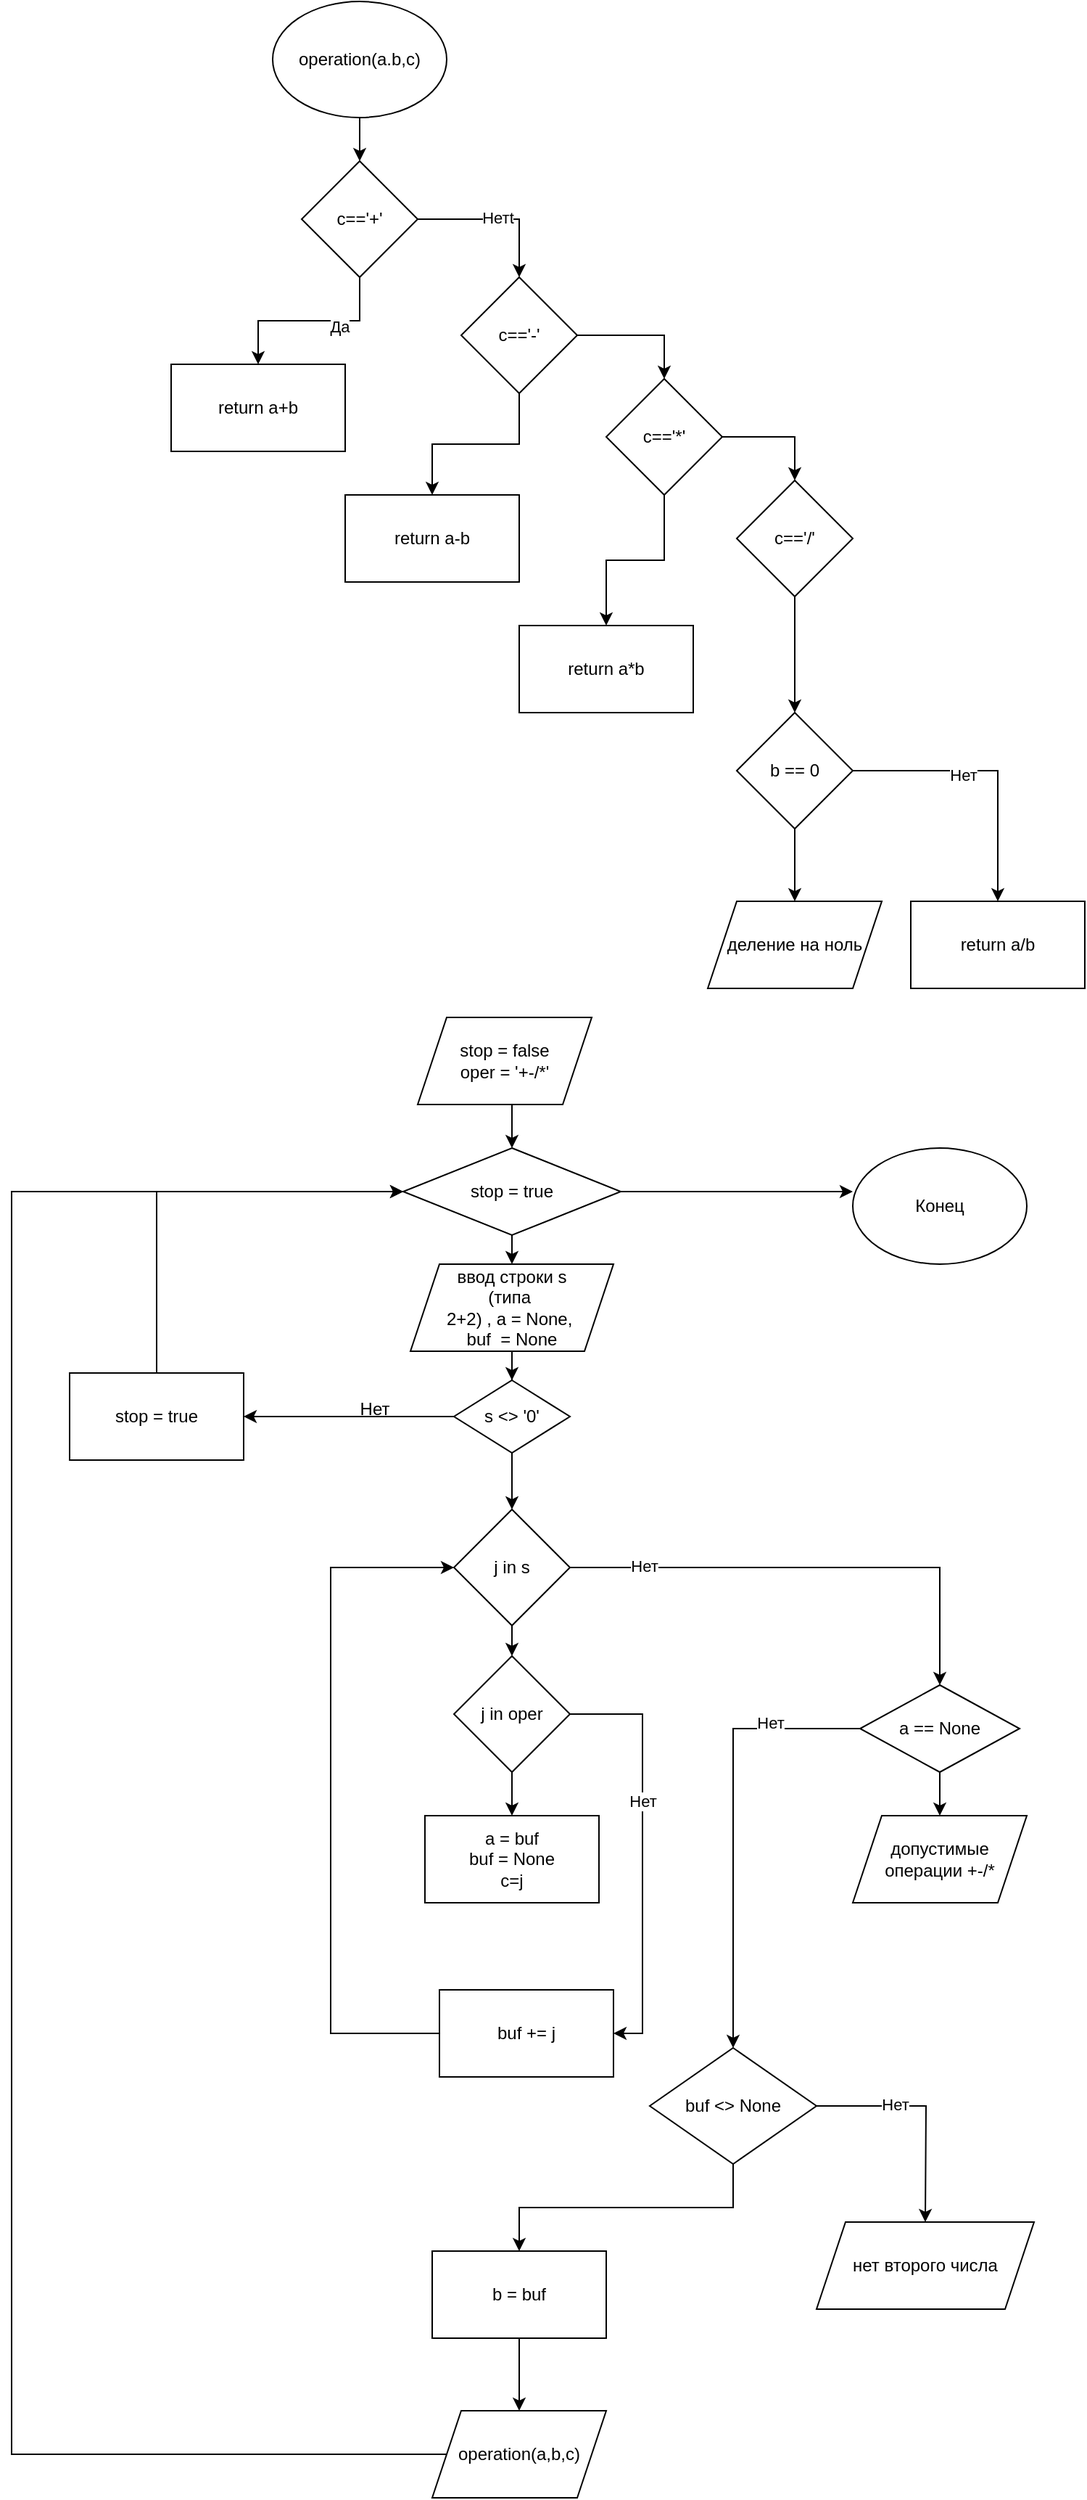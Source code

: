 <mxfile version="13.7.7" type="github" pages="3">
  <diagram id="QiUV2goRBN8TWBWsk0Rf" name="les2_task1">
    <mxGraphModel dx="1238" dy="551" grid="1" gridSize="10" guides="1" tooltips="1" connect="1" arrows="1" fold="1" page="1" pageScale="1" pageWidth="827" pageHeight="1169" math="0" shadow="0">
      <root>
        <mxCell id="0" />
        <mxCell id="1" parent="0" />
        <mxCell id="7AR-TBD1_FxG_yaQ8DCq-29" style="edgeStyle=orthogonalEdgeStyle;rounded=0;orthogonalLoop=1;jettySize=auto;html=1;exitX=0.5;exitY=1;exitDx=0;exitDy=0;entryX=0.5;entryY=0;entryDx=0;entryDy=0;" edge="1" parent="1" source="7AR-TBD1_FxG_yaQ8DCq-2" target="7AR-TBD1_FxG_yaQ8DCq-3">
          <mxGeometry relative="1" as="geometry" />
        </mxCell>
        <mxCell id="7AR-TBD1_FxG_yaQ8DCq-2" value="operation(a.b,c)" style="ellipse;whiteSpace=wrap;html=1;" vertex="1" parent="1">
          <mxGeometry x="210" y="50" width="120" height="80" as="geometry" />
        </mxCell>
        <mxCell id="7AR-TBD1_FxG_yaQ8DCq-12" style="edgeStyle=orthogonalEdgeStyle;rounded=0;orthogonalLoop=1;jettySize=auto;html=1;exitX=1;exitY=0.5;exitDx=0;exitDy=0;entryX=0.5;entryY=0;entryDx=0;entryDy=0;" edge="1" parent="1" source="7AR-TBD1_FxG_yaQ8DCq-3" target="7AR-TBD1_FxG_yaQ8DCq-4">
          <mxGeometry relative="1" as="geometry" />
        </mxCell>
        <mxCell id="7AR-TBD1_FxG_yaQ8DCq-13" value="Нетt" style="edgeLabel;html=1;align=center;verticalAlign=middle;resizable=0;points=[];" vertex="1" connectable="0" parent="7AR-TBD1_FxG_yaQ8DCq-12">
          <mxGeometry x="-0.007" y="1" relative="1" as="geometry">
            <mxPoint as="offset" />
          </mxGeometry>
        </mxCell>
        <mxCell id="7AR-TBD1_FxG_yaQ8DCq-14" style="edgeStyle=orthogonalEdgeStyle;rounded=0;orthogonalLoop=1;jettySize=auto;html=1;exitX=0.5;exitY=1;exitDx=0;exitDy=0;entryX=0.5;entryY=0;entryDx=0;entryDy=0;" edge="1" parent="1" source="7AR-TBD1_FxG_yaQ8DCq-3" target="7AR-TBD1_FxG_yaQ8DCq-8">
          <mxGeometry relative="1" as="geometry" />
        </mxCell>
        <mxCell id="7AR-TBD1_FxG_yaQ8DCq-37" value="Да" style="edgeLabel;html=1;align=center;verticalAlign=middle;resizable=0;points=[];" vertex="1" connectable="0" parent="7AR-TBD1_FxG_yaQ8DCq-14">
          <mxGeometry x="-0.538" y="-15" relative="1" as="geometry">
            <mxPoint x="-14" y="19" as="offset" />
          </mxGeometry>
        </mxCell>
        <mxCell id="7AR-TBD1_FxG_yaQ8DCq-3" value="c==&#39;+&#39;" style="rhombus;whiteSpace=wrap;html=1;" vertex="1" parent="1">
          <mxGeometry x="230" y="160" width="80" height="80" as="geometry" />
        </mxCell>
        <mxCell id="7AR-TBD1_FxG_yaQ8DCq-16" style="edgeStyle=orthogonalEdgeStyle;rounded=0;orthogonalLoop=1;jettySize=auto;html=1;exitX=0.5;exitY=1;exitDx=0;exitDy=0;" edge="1" parent="1" source="7AR-TBD1_FxG_yaQ8DCq-4" target="7AR-TBD1_FxG_yaQ8DCq-9">
          <mxGeometry relative="1" as="geometry" />
        </mxCell>
        <mxCell id="7AR-TBD1_FxG_yaQ8DCq-17" style="edgeStyle=orthogonalEdgeStyle;rounded=0;orthogonalLoop=1;jettySize=auto;html=1;exitX=1;exitY=0.5;exitDx=0;exitDy=0;entryX=0.5;entryY=0;entryDx=0;entryDy=0;" edge="1" parent="1" source="7AR-TBD1_FxG_yaQ8DCq-4" target="7AR-TBD1_FxG_yaQ8DCq-5">
          <mxGeometry relative="1" as="geometry" />
        </mxCell>
        <mxCell id="7AR-TBD1_FxG_yaQ8DCq-4" value="c==&#39;-&#39;" style="rhombus;whiteSpace=wrap;html=1;" vertex="1" parent="1">
          <mxGeometry x="340" y="240" width="80" height="80" as="geometry" />
        </mxCell>
        <mxCell id="7AR-TBD1_FxG_yaQ8DCq-18" style="edgeStyle=orthogonalEdgeStyle;rounded=0;orthogonalLoop=1;jettySize=auto;html=1;exitX=0.5;exitY=1;exitDx=0;exitDy=0;" edge="1" parent="1" source="7AR-TBD1_FxG_yaQ8DCq-5" target="7AR-TBD1_FxG_yaQ8DCq-10">
          <mxGeometry relative="1" as="geometry" />
        </mxCell>
        <mxCell id="7AR-TBD1_FxG_yaQ8DCq-19" style="edgeStyle=orthogonalEdgeStyle;rounded=0;orthogonalLoop=1;jettySize=auto;html=1;exitX=1;exitY=0.5;exitDx=0;exitDy=0;entryX=0.5;entryY=0;entryDx=0;entryDy=0;" edge="1" parent="1" source="7AR-TBD1_FxG_yaQ8DCq-5" target="7AR-TBD1_FxG_yaQ8DCq-6">
          <mxGeometry relative="1" as="geometry" />
        </mxCell>
        <mxCell id="7AR-TBD1_FxG_yaQ8DCq-5" value="c==&#39;*&#39;" style="rhombus;whiteSpace=wrap;html=1;" vertex="1" parent="1">
          <mxGeometry x="440" y="310" width="80" height="80" as="geometry" />
        </mxCell>
        <mxCell id="7AR-TBD1_FxG_yaQ8DCq-25" style="edgeStyle=orthogonalEdgeStyle;rounded=0;orthogonalLoop=1;jettySize=auto;html=1;exitX=0.5;exitY=1;exitDx=0;exitDy=0;entryX=0.5;entryY=0;entryDx=0;entryDy=0;" edge="1" parent="1" source="7AR-TBD1_FxG_yaQ8DCq-6" target="7AR-TBD1_FxG_yaQ8DCq-7">
          <mxGeometry relative="1" as="geometry" />
        </mxCell>
        <mxCell id="7AR-TBD1_FxG_yaQ8DCq-6" value="c==&#39;/&#39;" style="rhombus;whiteSpace=wrap;html=1;" vertex="1" parent="1">
          <mxGeometry x="530" y="380" width="80" height="80" as="geometry" />
        </mxCell>
        <mxCell id="7AR-TBD1_FxG_yaQ8DCq-34" style="edgeStyle=orthogonalEdgeStyle;rounded=0;orthogonalLoop=1;jettySize=auto;html=1;exitX=1;exitY=0.5;exitDx=0;exitDy=0;" edge="1" parent="1" source="7AR-TBD1_FxG_yaQ8DCq-7" target="7AR-TBD1_FxG_yaQ8DCq-11">
          <mxGeometry relative="1" as="geometry" />
        </mxCell>
        <mxCell id="7AR-TBD1_FxG_yaQ8DCq-36" value="Нет" style="edgeLabel;html=1;align=center;verticalAlign=middle;resizable=0;points=[];" vertex="1" connectable="0" parent="7AR-TBD1_FxG_yaQ8DCq-34">
          <mxGeometry x="-0.204" y="-3" relative="1" as="geometry">
            <mxPoint as="offset" />
          </mxGeometry>
        </mxCell>
        <mxCell id="7AR-TBD1_FxG_yaQ8DCq-35" style="edgeStyle=orthogonalEdgeStyle;rounded=0;orthogonalLoop=1;jettySize=auto;html=1;exitX=0.5;exitY=1;exitDx=0;exitDy=0;" edge="1" parent="1" source="7AR-TBD1_FxG_yaQ8DCq-7" target="7AR-TBD1_FxG_yaQ8DCq-15">
          <mxGeometry relative="1" as="geometry" />
        </mxCell>
        <mxCell id="7AR-TBD1_FxG_yaQ8DCq-7" value="b == 0" style="rhombus;whiteSpace=wrap;html=1;" vertex="1" parent="1">
          <mxGeometry x="530" y="540" width="80" height="80" as="geometry" />
        </mxCell>
        <mxCell id="7AR-TBD1_FxG_yaQ8DCq-8" value="return a+b" style="rounded=0;whiteSpace=wrap;html=1;" vertex="1" parent="1">
          <mxGeometry x="140" y="300" width="120" height="60" as="geometry" />
        </mxCell>
        <mxCell id="7AR-TBD1_FxG_yaQ8DCq-9" value="&lt;span&gt;return a-b&lt;/span&gt;" style="rounded=0;whiteSpace=wrap;html=1;" vertex="1" parent="1">
          <mxGeometry x="260" y="390" width="120" height="60" as="geometry" />
        </mxCell>
        <mxCell id="7AR-TBD1_FxG_yaQ8DCq-10" value="&lt;span&gt;return a*b&lt;/span&gt;" style="rounded=0;whiteSpace=wrap;html=1;" vertex="1" parent="1">
          <mxGeometry x="380" y="480" width="120" height="60" as="geometry" />
        </mxCell>
        <mxCell id="7AR-TBD1_FxG_yaQ8DCq-11" value="&lt;span&gt;return a/b&lt;/span&gt;" style="rounded=0;whiteSpace=wrap;html=1;" vertex="1" parent="1">
          <mxGeometry x="650" y="670" width="120" height="60" as="geometry" />
        </mxCell>
        <mxCell id="7AR-TBD1_FxG_yaQ8DCq-15" value="деление на ноль" style="shape=parallelogram;perimeter=parallelogramPerimeter;whiteSpace=wrap;html=1;fixedSize=1;" vertex="1" parent="1">
          <mxGeometry x="510" y="670" width="120" height="60" as="geometry" />
        </mxCell>
        <mxCell id="7AR-TBD1_FxG_yaQ8DCq-57" style="edgeStyle=orthogonalEdgeStyle;rounded=0;orthogonalLoop=1;jettySize=auto;html=1;exitX=0.5;exitY=1;exitDx=0;exitDy=0;entryX=0.5;entryY=0;entryDx=0;entryDy=0;" edge="1" parent="1" source="7AR-TBD1_FxG_yaQ8DCq-38" target="7AR-TBD1_FxG_yaQ8DCq-41">
          <mxGeometry relative="1" as="geometry" />
        </mxCell>
        <mxCell id="7AR-TBD1_FxG_yaQ8DCq-64" style="edgeStyle=orthogonalEdgeStyle;rounded=0;orthogonalLoop=1;jettySize=auto;html=1;exitX=1;exitY=0.5;exitDx=0;exitDy=0;" edge="1" parent="1" source="7AR-TBD1_FxG_yaQ8DCq-38">
          <mxGeometry relative="1" as="geometry">
            <mxPoint x="610" y="870" as="targetPoint" />
          </mxGeometry>
        </mxCell>
        <mxCell id="7AR-TBD1_FxG_yaQ8DCq-38" value="stop = true" style="rhombus;whiteSpace=wrap;html=1;" vertex="1" parent="1">
          <mxGeometry x="300" y="840" width="150" height="60" as="geometry" />
        </mxCell>
        <mxCell id="7AR-TBD1_FxG_yaQ8DCq-51" style="edgeStyle=orthogonalEdgeStyle;rounded=0;orthogonalLoop=1;jettySize=auto;html=1;exitX=0.5;exitY=1;exitDx=0;exitDy=0;entryX=0.5;entryY=0;entryDx=0;entryDy=0;" edge="1" parent="1" source="7AR-TBD1_FxG_yaQ8DCq-39" target="7AR-TBD1_FxG_yaQ8DCq-38">
          <mxGeometry relative="1" as="geometry" />
        </mxCell>
        <mxCell id="7AR-TBD1_FxG_yaQ8DCq-39" value="stop = false&lt;br&gt;oper = &#39;+-/*&#39;" style="shape=parallelogram;perimeter=parallelogramPerimeter;whiteSpace=wrap;html=1;fixedSize=1;" vertex="1" parent="1">
          <mxGeometry x="310" y="750" width="120" height="60" as="geometry" />
        </mxCell>
        <mxCell id="7AR-TBD1_FxG_yaQ8DCq-46" style="edgeStyle=orthogonalEdgeStyle;rounded=0;orthogonalLoop=1;jettySize=auto;html=1;exitX=0.5;exitY=1;exitDx=0;exitDy=0;entryX=0.5;entryY=0;entryDx=0;entryDy=0;" edge="1" parent="1" source="7AR-TBD1_FxG_yaQ8DCq-40" target="7AR-TBD1_FxG_yaQ8DCq-42">
          <mxGeometry relative="1" as="geometry" />
        </mxCell>
        <mxCell id="7AR-TBD1_FxG_yaQ8DCq-72" style="edgeStyle=orthogonalEdgeStyle;rounded=0;orthogonalLoop=1;jettySize=auto;html=1;exitX=1;exitY=0.5;exitDx=0;exitDy=0;entryX=0.5;entryY=0;entryDx=0;entryDy=0;" edge="1" parent="1" source="7AR-TBD1_FxG_yaQ8DCq-40" target="7AR-TBD1_FxG_yaQ8DCq-82">
          <mxGeometry relative="1" as="geometry">
            <mxPoint x="550" y="1450" as="targetPoint" />
            <Array as="points">
              <mxPoint x="670" y="1129" />
            </Array>
          </mxGeometry>
        </mxCell>
        <mxCell id="7AR-TBD1_FxG_yaQ8DCq-73" value="Нет" style="edgeLabel;html=1;align=center;verticalAlign=middle;resizable=0;points=[];" vertex="1" connectable="0" parent="7AR-TBD1_FxG_yaQ8DCq-72">
          <mxGeometry x="-0.7" y="1" relative="1" as="geometry">
            <mxPoint as="offset" />
          </mxGeometry>
        </mxCell>
        <mxCell id="7AR-TBD1_FxG_yaQ8DCq-40" value="j in s" style="rhombus;whiteSpace=wrap;html=1;" vertex="1" parent="1">
          <mxGeometry x="335" y="1089" width="80" height="80" as="geometry" />
        </mxCell>
        <mxCell id="7AR-TBD1_FxG_yaQ8DCq-55" style="edgeStyle=orthogonalEdgeStyle;rounded=0;orthogonalLoop=1;jettySize=auto;html=1;exitX=0.5;exitY=1;exitDx=0;exitDy=0;" edge="1" parent="1" source="7AR-TBD1_FxG_yaQ8DCq-41" target="7AR-TBD1_FxG_yaQ8DCq-53">
          <mxGeometry relative="1" as="geometry" />
        </mxCell>
        <mxCell id="7AR-TBD1_FxG_yaQ8DCq-41" value="ввод строки s &lt;br&gt;(типа&amp;nbsp;&lt;br&gt;2+2) , a = None,&amp;nbsp;&lt;br&gt;buf&amp;nbsp; = None" style="shape=parallelogram;perimeter=parallelogramPerimeter;whiteSpace=wrap;html=1;fixedSize=1;" vertex="1" parent="1">
          <mxGeometry x="305" y="920" width="140" height="60" as="geometry" />
        </mxCell>
        <mxCell id="7AR-TBD1_FxG_yaQ8DCq-45" style="edgeStyle=orthogonalEdgeStyle;rounded=0;orthogonalLoop=1;jettySize=auto;html=1;exitX=0.5;exitY=1;exitDx=0;exitDy=0;" edge="1" parent="1" source="7AR-TBD1_FxG_yaQ8DCq-42" target="7AR-TBD1_FxG_yaQ8DCq-43">
          <mxGeometry relative="1" as="geometry" />
        </mxCell>
        <mxCell id="7AR-TBD1_FxG_yaQ8DCq-47" style="edgeStyle=orthogonalEdgeStyle;rounded=0;orthogonalLoop=1;jettySize=auto;html=1;exitX=1;exitY=0.5;exitDx=0;exitDy=0;entryX=1;entryY=0.5;entryDx=0;entryDy=0;" edge="1" parent="1" source="7AR-TBD1_FxG_yaQ8DCq-42" target="7AR-TBD1_FxG_yaQ8DCq-44">
          <mxGeometry relative="1" as="geometry" />
        </mxCell>
        <mxCell id="7AR-TBD1_FxG_yaQ8DCq-49" value="Нет" style="edgeLabel;html=1;align=center;verticalAlign=middle;resizable=0;points=[];" vertex="1" connectable="0" parent="7AR-TBD1_FxG_yaQ8DCq-47">
          <mxGeometry x="-0.245" relative="1" as="geometry">
            <mxPoint as="offset" />
          </mxGeometry>
        </mxCell>
        <mxCell id="7AR-TBD1_FxG_yaQ8DCq-42" value="j in oper" style="rhombus;whiteSpace=wrap;html=1;" vertex="1" parent="1">
          <mxGeometry x="335" y="1190" width="80" height="80" as="geometry" />
        </mxCell>
        <mxCell id="7AR-TBD1_FxG_yaQ8DCq-43" value="a = buf&lt;br&gt;buf = None&lt;br&gt;c=j&lt;br&gt;" style="rounded=0;whiteSpace=wrap;html=1;" vertex="1" parent="1">
          <mxGeometry x="315" y="1300" width="120" height="60" as="geometry" />
        </mxCell>
        <mxCell id="7AR-TBD1_FxG_yaQ8DCq-71" style="edgeStyle=orthogonalEdgeStyle;rounded=0;orthogonalLoop=1;jettySize=auto;html=1;exitX=0;exitY=0.5;exitDx=0;exitDy=0;entryX=0;entryY=0.5;entryDx=0;entryDy=0;" edge="1" parent="1" source="7AR-TBD1_FxG_yaQ8DCq-44" target="7AR-TBD1_FxG_yaQ8DCq-40">
          <mxGeometry relative="1" as="geometry">
            <Array as="points">
              <mxPoint x="250" y="1450" />
              <mxPoint x="250" y="1129" />
            </Array>
          </mxGeometry>
        </mxCell>
        <mxCell id="7AR-TBD1_FxG_yaQ8DCq-44" value="buf += j" style="rounded=0;whiteSpace=wrap;html=1;" vertex="1" parent="1">
          <mxGeometry x="325" y="1420" width="120" height="60" as="geometry" />
        </mxCell>
        <mxCell id="7AR-TBD1_FxG_yaQ8DCq-52" style="edgeStyle=orthogonalEdgeStyle;rounded=0;orthogonalLoop=1;jettySize=auto;html=1;exitX=0.5;exitY=1;exitDx=0;exitDy=0;" edge="1" parent="1" source="7AR-TBD1_FxG_yaQ8DCq-38" target="7AR-TBD1_FxG_yaQ8DCq-38">
          <mxGeometry relative="1" as="geometry" />
        </mxCell>
        <mxCell id="7AR-TBD1_FxG_yaQ8DCq-58" value="" style="edgeStyle=orthogonalEdgeStyle;rounded=0;orthogonalLoop=1;jettySize=auto;html=1;" edge="1" parent="1" source="7AR-TBD1_FxG_yaQ8DCq-53" target="7AR-TBD1_FxG_yaQ8DCq-40">
          <mxGeometry relative="1" as="geometry" />
        </mxCell>
        <mxCell id="7AR-TBD1_FxG_yaQ8DCq-62" style="edgeStyle=orthogonalEdgeStyle;rounded=0;orthogonalLoop=1;jettySize=auto;html=1;exitX=0;exitY=0.5;exitDx=0;exitDy=0;" edge="1" parent="1" source="7AR-TBD1_FxG_yaQ8DCq-53" target="7AR-TBD1_FxG_yaQ8DCq-59">
          <mxGeometry relative="1" as="geometry" />
        </mxCell>
        <mxCell id="7AR-TBD1_FxG_yaQ8DCq-53" value="s &amp;lt;&amp;gt; &#39;0&#39;" style="rhombus;whiteSpace=wrap;html=1;" vertex="1" parent="1">
          <mxGeometry x="335" y="1000" width="80" height="50" as="geometry" />
        </mxCell>
        <mxCell id="7AR-TBD1_FxG_yaQ8DCq-61" style="edgeStyle=orthogonalEdgeStyle;rounded=0;orthogonalLoop=1;jettySize=auto;html=1;exitX=0.5;exitY=0;exitDx=0;exitDy=0;entryX=0;entryY=0.5;entryDx=0;entryDy=0;" edge="1" parent="1" source="7AR-TBD1_FxG_yaQ8DCq-59" target="7AR-TBD1_FxG_yaQ8DCq-38">
          <mxGeometry relative="1" as="geometry" />
        </mxCell>
        <mxCell id="7AR-TBD1_FxG_yaQ8DCq-59" value="stop = true" style="rounded=0;whiteSpace=wrap;html=1;" vertex="1" parent="1">
          <mxGeometry x="70" y="995" width="120" height="60" as="geometry" />
        </mxCell>
        <mxCell id="7AR-TBD1_FxG_yaQ8DCq-63" value="Нет" style="text;html=1;align=center;verticalAlign=middle;resizable=0;points=[];autosize=1;" vertex="1" parent="1">
          <mxGeometry x="260" y="1010" width="40" height="20" as="geometry" />
        </mxCell>
        <mxCell id="7AR-TBD1_FxG_yaQ8DCq-65" value="Конец" style="ellipse;whiteSpace=wrap;html=1;" vertex="1" parent="1">
          <mxGeometry x="610" y="840" width="120" height="80" as="geometry" />
        </mxCell>
        <mxCell id="7AR-TBD1_FxG_yaQ8DCq-74" style="edgeStyle=orthogonalEdgeStyle;rounded=0;orthogonalLoop=1;jettySize=auto;html=1;exitX=0.5;exitY=1;exitDx=0;exitDy=0;entryX=0.5;entryY=0;entryDx=0;entryDy=0;" edge="1" parent="1" source="7AR-TBD1_FxG_yaQ8DCq-66" target="7AR-TBD1_FxG_yaQ8DCq-67">
          <mxGeometry relative="1" as="geometry" />
        </mxCell>
        <mxCell id="7AR-TBD1_FxG_yaQ8DCq-75" style="edgeStyle=orthogonalEdgeStyle;rounded=0;orthogonalLoop=1;jettySize=auto;html=1;" edge="1" parent="1" source="7AR-TBD1_FxG_yaQ8DCq-66">
          <mxGeometry relative="1" as="geometry">
            <mxPoint x="660" y="1580" as="targetPoint" />
          </mxGeometry>
        </mxCell>
        <mxCell id="7AR-TBD1_FxG_yaQ8DCq-76" value="Нет" style="edgeLabel;html=1;align=center;verticalAlign=middle;resizable=0;points=[];" vertex="1" connectable="0" parent="7AR-TBD1_FxG_yaQ8DCq-75">
          <mxGeometry x="-0.308" y="1" relative="1" as="geometry">
            <mxPoint as="offset" />
          </mxGeometry>
        </mxCell>
        <mxCell id="7AR-TBD1_FxG_yaQ8DCq-66" value="buf &amp;lt;&amp;gt; None" style="rhombus;whiteSpace=wrap;html=1;" vertex="1" parent="1">
          <mxGeometry x="470" y="1460" width="115" height="80" as="geometry" />
        </mxCell>
        <mxCell id="7AR-TBD1_FxG_yaQ8DCq-78" style="edgeStyle=orthogonalEdgeStyle;rounded=0;orthogonalLoop=1;jettySize=auto;html=1;exitX=0.5;exitY=1;exitDx=0;exitDy=0;entryX=0.5;entryY=0;entryDx=0;entryDy=0;" edge="1" parent="1" source="7AR-TBD1_FxG_yaQ8DCq-67">
          <mxGeometry relative="1" as="geometry">
            <mxPoint x="380" y="1710" as="targetPoint" />
          </mxGeometry>
        </mxCell>
        <mxCell id="7AR-TBD1_FxG_yaQ8DCq-67" value="b = buf" style="rounded=0;whiteSpace=wrap;html=1;" vertex="1" parent="1">
          <mxGeometry x="320" y="1600" width="120" height="60" as="geometry" />
        </mxCell>
        <mxCell id="7AR-TBD1_FxG_yaQ8DCq-68" value="нет второго числа" style="shape=parallelogram;perimeter=parallelogramPerimeter;whiteSpace=wrap;html=1;fixedSize=1;" vertex="1" parent="1">
          <mxGeometry x="585" y="1580" width="150" height="60" as="geometry" />
        </mxCell>
        <mxCell id="7AR-TBD1_FxG_yaQ8DCq-80" style="edgeStyle=orthogonalEdgeStyle;rounded=0;orthogonalLoop=1;jettySize=auto;html=1;entryX=0;entryY=0.5;entryDx=0;entryDy=0;" edge="1" parent="1" source="7AR-TBD1_FxG_yaQ8DCq-79" target="7AR-TBD1_FxG_yaQ8DCq-38">
          <mxGeometry relative="1" as="geometry">
            <Array as="points">
              <mxPoint x="30" y="1740" />
              <mxPoint x="30" y="870" />
            </Array>
          </mxGeometry>
        </mxCell>
        <mxCell id="7AR-TBD1_FxG_yaQ8DCq-79" value="&lt;span&gt;operation(a,b,c)&lt;/span&gt;" style="shape=parallelogram;perimeter=parallelogramPerimeter;whiteSpace=wrap;html=1;fixedSize=1;" vertex="1" parent="1">
          <mxGeometry x="320" y="1710" width="120" height="60" as="geometry" />
        </mxCell>
        <mxCell id="7AR-TBD1_FxG_yaQ8DCq-81" value="допустимые операции +-/*" style="shape=parallelogram;perimeter=parallelogramPerimeter;whiteSpace=wrap;html=1;fixedSize=1;" vertex="1" parent="1">
          <mxGeometry x="610" y="1300" width="120" height="60" as="geometry" />
        </mxCell>
        <mxCell id="7AR-TBD1_FxG_yaQ8DCq-83" style="edgeStyle=orthogonalEdgeStyle;rounded=0;orthogonalLoop=1;jettySize=auto;html=1;entryX=0.5;entryY=0;entryDx=0;entryDy=0;" edge="1" parent="1" source="7AR-TBD1_FxG_yaQ8DCq-82" target="7AR-TBD1_FxG_yaQ8DCq-81">
          <mxGeometry relative="1" as="geometry" />
        </mxCell>
        <mxCell id="7AR-TBD1_FxG_yaQ8DCq-84" style="edgeStyle=orthogonalEdgeStyle;rounded=0;orthogonalLoop=1;jettySize=auto;html=1;exitX=0;exitY=0.5;exitDx=0;exitDy=0;" edge="1" parent="1" source="7AR-TBD1_FxG_yaQ8DCq-82" target="7AR-TBD1_FxG_yaQ8DCq-66">
          <mxGeometry relative="1" as="geometry" />
        </mxCell>
        <mxCell id="7AR-TBD1_FxG_yaQ8DCq-85" value="Нет" style="edgeLabel;html=1;align=center;verticalAlign=middle;resizable=0;points=[];" vertex="1" connectable="0" parent="7AR-TBD1_FxG_yaQ8DCq-84">
          <mxGeometry x="-0.593" y="-4" relative="1" as="geometry">
            <mxPoint as="offset" />
          </mxGeometry>
        </mxCell>
        <mxCell id="7AR-TBD1_FxG_yaQ8DCq-82" value="a == None" style="rhombus;whiteSpace=wrap;html=1;" vertex="1" parent="1">
          <mxGeometry x="615" y="1210" width="110" height="60" as="geometry" />
        </mxCell>
      </root>
    </mxGraphModel>
  </diagram>
  <diagram id="kmqkcKCI5eaoJTCJEIuf" name="les2_task2">
    <mxGraphModel dx="1238" dy="551" grid="1" gridSize="10" guides="1" tooltips="1" connect="1" arrows="1" fold="1" page="1" pageScale="1" pageWidth="827" pageHeight="1169" math="0" shadow="0">
      <root>
        <mxCell id="uRmntUA11VtbtNWtdJnD-0" />
        <mxCell id="uRmntUA11VtbtNWtdJnD-1" parent="uRmntUA11VtbtNWtdJnD-0" />
        <mxCell id="x5_F4mFVOOkyl5FB3cNJ-9" style="edgeStyle=orthogonalEdgeStyle;rounded=0;orthogonalLoop=1;jettySize=auto;html=1;exitX=0.5;exitY=1;exitDx=0;exitDy=0;" edge="1" parent="uRmntUA11VtbtNWtdJnD-1" source="x5_F4mFVOOkyl5FB3cNJ-0" target="x5_F4mFVOOkyl5FB3cNJ-2">
          <mxGeometry relative="1" as="geometry" />
        </mxCell>
        <mxCell id="x5_F4mFVOOkyl5FB3cNJ-18" style="edgeStyle=orthogonalEdgeStyle;rounded=0;orthogonalLoop=1;jettySize=auto;html=1;exitX=1;exitY=0.5;exitDx=0;exitDy=0;" edge="1" parent="uRmntUA11VtbtNWtdJnD-1" source="x5_F4mFVOOkyl5FB3cNJ-0" target="x5_F4mFVOOkyl5FB3cNJ-14">
          <mxGeometry relative="1" as="geometry">
            <Array as="points">
              <mxPoint x="540" y="490" />
              <mxPoint x="540" y="830" />
            </Array>
          </mxGeometry>
        </mxCell>
        <mxCell id="x5_F4mFVOOkyl5FB3cNJ-19" value="Нет" style="edgeLabel;html=1;align=center;verticalAlign=middle;resizable=0;points=[];" vertex="1" connectable="0" parent="x5_F4mFVOOkyl5FB3cNJ-18">
          <mxGeometry x="-0.46" y="-5" relative="1" as="geometry">
            <mxPoint as="offset" />
          </mxGeometry>
        </mxCell>
        <mxCell id="x5_F4mFVOOkyl5FB3cNJ-0" value="j in s" style="rhombus;whiteSpace=wrap;html=1;" vertex="1" parent="uRmntUA11VtbtNWtdJnD-1">
          <mxGeometry x="195" y="460" width="150" height="60" as="geometry" />
        </mxCell>
        <mxCell id="x5_F4mFVOOkyl5FB3cNJ-16" style="edgeStyle=orthogonalEdgeStyle;rounded=0;orthogonalLoop=1;jettySize=auto;html=1;exitX=0.5;exitY=1;exitDx=0;exitDy=0;" edge="1" parent="uRmntUA11VtbtNWtdJnD-1" source="x5_F4mFVOOkyl5FB3cNJ-1">
          <mxGeometry relative="1" as="geometry">
            <mxPoint x="190" y="490" as="targetPoint" />
            <Array as="points">
              <mxPoint x="460" y="740" />
              <mxPoint x="120" y="740" />
              <mxPoint x="120" y="490" />
            </Array>
          </mxGeometry>
        </mxCell>
        <mxCell id="x5_F4mFVOOkyl5FB3cNJ-1" value="b += j" style="rounded=0;whiteSpace=wrap;html=1;" vertex="1" parent="uRmntUA11VtbtNWtdJnD-1">
          <mxGeometry x="400" y="660" width="120" height="60" as="geometry" />
        </mxCell>
        <mxCell id="x5_F4mFVOOkyl5FB3cNJ-7" style="edgeStyle=orthogonalEdgeStyle;rounded=0;orthogonalLoop=1;jettySize=auto;html=1;entryX=0.5;entryY=0;entryDx=0;entryDy=0;" edge="1" parent="uRmntUA11VtbtNWtdJnD-1" source="x5_F4mFVOOkyl5FB3cNJ-2" target="x5_F4mFVOOkyl5FB3cNJ-6">
          <mxGeometry relative="1" as="geometry" />
        </mxCell>
        <mxCell id="x5_F4mFVOOkyl5FB3cNJ-11" style="edgeStyle=orthogonalEdgeStyle;rounded=0;orthogonalLoop=1;jettySize=auto;html=1;exitX=1;exitY=0.5;exitDx=0;exitDy=0;" edge="1" parent="uRmntUA11VtbtNWtdJnD-1" source="x5_F4mFVOOkyl5FB3cNJ-2" target="x5_F4mFVOOkyl5FB3cNJ-1">
          <mxGeometry relative="1" as="geometry" />
        </mxCell>
        <mxCell id="x5_F4mFVOOkyl5FB3cNJ-17" value="Нет" style="edgeLabel;html=1;align=center;verticalAlign=middle;resizable=0;points=[];" vertex="1" connectable="0" parent="x5_F4mFVOOkyl5FB3cNJ-11">
          <mxGeometry x="-0.602" y="-1" relative="1" as="geometry">
            <mxPoint as="offset" />
          </mxGeometry>
        </mxCell>
        <mxCell id="x5_F4mFVOOkyl5FB3cNJ-2" value="int(j) % 2 == 0" style="rhombus;whiteSpace=wrap;html=1;" vertex="1" parent="uRmntUA11VtbtNWtdJnD-1">
          <mxGeometry x="195" y="560" width="150" height="70" as="geometry" />
        </mxCell>
        <mxCell id="x5_F4mFVOOkyl5FB3cNJ-13" style="edgeStyle=orthogonalEdgeStyle;rounded=0;orthogonalLoop=1;jettySize=auto;html=1;exitX=0.5;exitY=1;exitDx=0;exitDy=0;entryX=0.5;entryY=0;entryDx=0;entryDy=0;" edge="1" parent="uRmntUA11VtbtNWtdJnD-1" source="x5_F4mFVOOkyl5FB3cNJ-4" target="x5_F4mFVOOkyl5FB3cNJ-0">
          <mxGeometry relative="1" as="geometry" />
        </mxCell>
        <mxCell id="x5_F4mFVOOkyl5FB3cNJ-4" value="ввод строки s &lt;br&gt;(типа&amp;nbsp;&lt;br&gt;1234)&amp;nbsp;" style="shape=parallelogram;perimeter=parallelogramPerimeter;whiteSpace=wrap;html=1;fixedSize=1;" vertex="1" parent="uRmntUA11VtbtNWtdJnD-1">
          <mxGeometry x="195" y="370" width="135" height="60" as="geometry" />
        </mxCell>
        <mxCell id="x5_F4mFVOOkyl5FB3cNJ-12" style="edgeStyle=orthogonalEdgeStyle;rounded=0;orthogonalLoop=1;jettySize=auto;html=1;exitX=0.5;exitY=1;exitDx=0;exitDy=0;entryX=0.556;entryY=0.023;entryDx=0;entryDy=0;entryPerimeter=0;" edge="1" parent="uRmntUA11VtbtNWtdJnD-1" source="x5_F4mFVOOkyl5FB3cNJ-5" target="x5_F4mFVOOkyl5FB3cNJ-4">
          <mxGeometry relative="1" as="geometry" />
        </mxCell>
        <mxCell id="x5_F4mFVOOkyl5FB3cNJ-5" value="a =&#39;&#39;&lt;br&gt;b= &#39;&#39;" style="shape=parallelogram;perimeter=parallelogramPerimeter;whiteSpace=wrap;html=1;fixedSize=1;" vertex="1" parent="uRmntUA11VtbtNWtdJnD-1">
          <mxGeometry x="210" y="280" width="120" height="60" as="geometry" />
        </mxCell>
        <mxCell id="x5_F4mFVOOkyl5FB3cNJ-15" style="edgeStyle=orthogonalEdgeStyle;rounded=0;orthogonalLoop=1;jettySize=auto;html=1;exitX=0.5;exitY=1;exitDx=0;exitDy=0;entryX=0;entryY=0.5;entryDx=0;entryDy=0;" edge="1" parent="uRmntUA11VtbtNWtdJnD-1" source="x5_F4mFVOOkyl5FB3cNJ-6" target="x5_F4mFVOOkyl5FB3cNJ-0">
          <mxGeometry relative="1" as="geometry">
            <Array as="points">
              <mxPoint x="270" y="740" />
              <mxPoint x="120" y="740" />
              <mxPoint x="120" y="490" />
            </Array>
          </mxGeometry>
        </mxCell>
        <mxCell id="x5_F4mFVOOkyl5FB3cNJ-6" value="a += j" style="rounded=0;whiteSpace=wrap;html=1;" vertex="1" parent="uRmntUA11VtbtNWtdJnD-1">
          <mxGeometry x="210" y="660" width="120" height="60" as="geometry" />
        </mxCell>
        <mxCell id="x5_F4mFVOOkyl5FB3cNJ-23" style="edgeStyle=orthogonalEdgeStyle;rounded=0;orthogonalLoop=1;jettySize=auto;html=1;" edge="1" parent="uRmntUA11VtbtNWtdJnD-1" source="x5_F4mFVOOkyl5FB3cNJ-14" target="x5_F4mFVOOkyl5FB3cNJ-22">
          <mxGeometry relative="1" as="geometry" />
        </mxCell>
        <mxCell id="x5_F4mFVOOkyl5FB3cNJ-14" value="len(a), len(b)" style="shape=parallelogram;perimeter=parallelogramPerimeter;whiteSpace=wrap;html=1;fixedSize=1;" vertex="1" parent="uRmntUA11VtbtNWtdJnD-1">
          <mxGeometry x="330" y="800" width="120" height="60" as="geometry" />
        </mxCell>
        <mxCell id="x5_F4mFVOOkyl5FB3cNJ-21" style="edgeStyle=orthogonalEdgeStyle;rounded=0;orthogonalLoop=1;jettySize=auto;html=1;" edge="1" parent="uRmntUA11VtbtNWtdJnD-1" source="x5_F4mFVOOkyl5FB3cNJ-20" target="x5_F4mFVOOkyl5FB3cNJ-5">
          <mxGeometry relative="1" as="geometry" />
        </mxCell>
        <mxCell id="x5_F4mFVOOkyl5FB3cNJ-20" value="Начало" style="ellipse;whiteSpace=wrap;html=1;" vertex="1" parent="uRmntUA11VtbtNWtdJnD-1">
          <mxGeometry x="210" y="170" width="120" height="60" as="geometry" />
        </mxCell>
        <mxCell id="x5_F4mFVOOkyl5FB3cNJ-22" value="Конец" style="ellipse;whiteSpace=wrap;html=1;" vertex="1" parent="uRmntUA11VtbtNWtdJnD-1">
          <mxGeometry x="330" y="910" width="120" height="50" as="geometry" />
        </mxCell>
      </root>
    </mxGraphModel>
  </diagram>
  <diagram id="ZeaNO4JzbB8tpEIJ8plr" name="les2_task3">
    <mxGraphModel dx="1238" dy="551" grid="1" gridSize="10" guides="1" tooltips="1" connect="1" arrows="1" fold="1" page="1" pageScale="1" pageWidth="827" pageHeight="1169" math="0" shadow="0">
      <root>
        <mxCell id="qcOrj9VcJullrC8qo-P2-0" />
        <mxCell id="qcOrj9VcJullrC8qo-P2-1" parent="qcOrj9VcJullrC8qo-P2-0" />
        <mxCell id="dNRRtcjqZOF84pTEjdOz-0" style="edgeStyle=orthogonalEdgeStyle;rounded=0;orthogonalLoop=1;jettySize=auto;html=1;exitX=0.5;exitY=1;exitDx=0;exitDy=0;entryX=0.5;entryY=0;entryDx=0;entryDy=0;" edge="1" source="dNRRtcjqZOF84pTEjdOz-3" target="dNRRtcjqZOF84pTEjdOz-7" parent="qcOrj9VcJullrC8qo-P2-1">
          <mxGeometry relative="1" as="geometry" />
        </mxCell>
        <mxCell id="dNRRtcjqZOF84pTEjdOz-1" style="edgeStyle=orthogonalEdgeStyle;rounded=0;orthogonalLoop=1;jettySize=auto;html=1;exitX=1;exitY=0.5;exitDx=0;exitDy=0;" edge="1" source="dNRRtcjqZOF84pTEjdOz-3" target="dNRRtcjqZOF84pTEjdOz-9" parent="qcOrj9VcJullrC8qo-P2-1">
          <mxGeometry relative="1" as="geometry" />
        </mxCell>
        <mxCell id="dNRRtcjqZOF84pTEjdOz-2" value="Нет" style="edgeLabel;html=1;align=center;verticalAlign=middle;resizable=0;points=[];" vertex="1" connectable="0" parent="dNRRtcjqZOF84pTEjdOz-1">
          <mxGeometry x="-0.446" y="2" relative="1" as="geometry">
            <mxPoint as="offset" />
          </mxGeometry>
        </mxCell>
        <mxCell id="dNRRtcjqZOF84pTEjdOz-3" value="n &amp;gt; 0" style="rhombus;whiteSpace=wrap;html=1;" vertex="1" parent="qcOrj9VcJullrC8qo-P2-1">
          <mxGeometry x="220" y="1000" width="150" height="60" as="geometry" />
        </mxCell>
        <mxCell id="dNRRtcjqZOF84pTEjdOz-4" style="edgeStyle=orthogonalEdgeStyle;rounded=0;orthogonalLoop=1;jettySize=auto;html=1;" edge="1" source="dNRRtcjqZOF84pTEjdOz-5" target="dNRRtcjqZOF84pTEjdOz-3" parent="qcOrj9VcJullrC8qo-P2-1">
          <mxGeometry relative="1" as="geometry" />
        </mxCell>
        <mxCell id="dNRRtcjqZOF84pTEjdOz-5" value="a = 0&lt;br&gt;n = input()" style="shape=parallelogram;perimeter=parallelogramPerimeter;whiteSpace=wrap;html=1;fixedSize=1;" vertex="1" parent="qcOrj9VcJullrC8qo-P2-1">
          <mxGeometry x="235" y="880" width="120" height="60" as="geometry" />
        </mxCell>
        <mxCell id="dNRRtcjqZOF84pTEjdOz-6" style="edgeStyle=orthogonalEdgeStyle;rounded=0;orthogonalLoop=1;jettySize=auto;html=1;exitX=0;exitY=0.5;exitDx=0;exitDy=0;entryX=0;entryY=0.5;entryDx=0;entryDy=0;" edge="1" source="dNRRtcjqZOF84pTEjdOz-7" target="dNRRtcjqZOF84pTEjdOz-3" parent="qcOrj9VcJullrC8qo-P2-1">
          <mxGeometry relative="1" as="geometry" />
        </mxCell>
        <mxCell id="dNRRtcjqZOF84pTEjdOz-7" value="a = a*10 + n%10&lt;br&gt;n = n // 10" style="rounded=0;whiteSpace=wrap;html=1;" vertex="1" parent="qcOrj9VcJullrC8qo-P2-1">
          <mxGeometry x="235" y="1100" width="120" height="60" as="geometry" />
        </mxCell>
        <mxCell id="dNRRtcjqZOF84pTEjdOz-8" style="edgeStyle=orthogonalEdgeStyle;rounded=0;orthogonalLoop=1;jettySize=auto;html=1;exitX=0.5;exitY=1;exitDx=0;exitDy=0;" edge="1" source="dNRRtcjqZOF84pTEjdOz-9" target="dNRRtcjqZOF84pTEjdOz-12" parent="qcOrj9VcJullrC8qo-P2-1">
          <mxGeometry relative="1" as="geometry" />
        </mxCell>
        <mxCell id="dNRRtcjqZOF84pTEjdOz-9" value="a" style="shape=parallelogram;perimeter=parallelogramPerimeter;whiteSpace=wrap;html=1;fixedSize=1;" vertex="1" parent="qcOrj9VcJullrC8qo-P2-1">
          <mxGeometry x="425" y="1185" width="120" height="60" as="geometry" />
        </mxCell>
        <mxCell id="dNRRtcjqZOF84pTEjdOz-10" style="edgeStyle=orthogonalEdgeStyle;rounded=0;orthogonalLoop=1;jettySize=auto;html=1;" edge="1" source="dNRRtcjqZOF84pTEjdOz-11" target="dNRRtcjqZOF84pTEjdOz-5" parent="qcOrj9VcJullrC8qo-P2-1">
          <mxGeometry relative="1" as="geometry" />
        </mxCell>
        <mxCell id="dNRRtcjqZOF84pTEjdOz-11" value="Начало" style="ellipse;whiteSpace=wrap;html=1;" vertex="1" parent="qcOrj9VcJullrC8qo-P2-1">
          <mxGeometry x="235" y="770" width="120" height="60" as="geometry" />
        </mxCell>
        <mxCell id="dNRRtcjqZOF84pTEjdOz-12" value="Конец" style="ellipse;whiteSpace=wrap;html=1;" vertex="1" parent="qcOrj9VcJullrC8qo-P2-1">
          <mxGeometry x="425" y="1290" width="120" height="50" as="geometry" />
        </mxCell>
      </root>
    </mxGraphModel>
  </diagram>
</mxfile>
